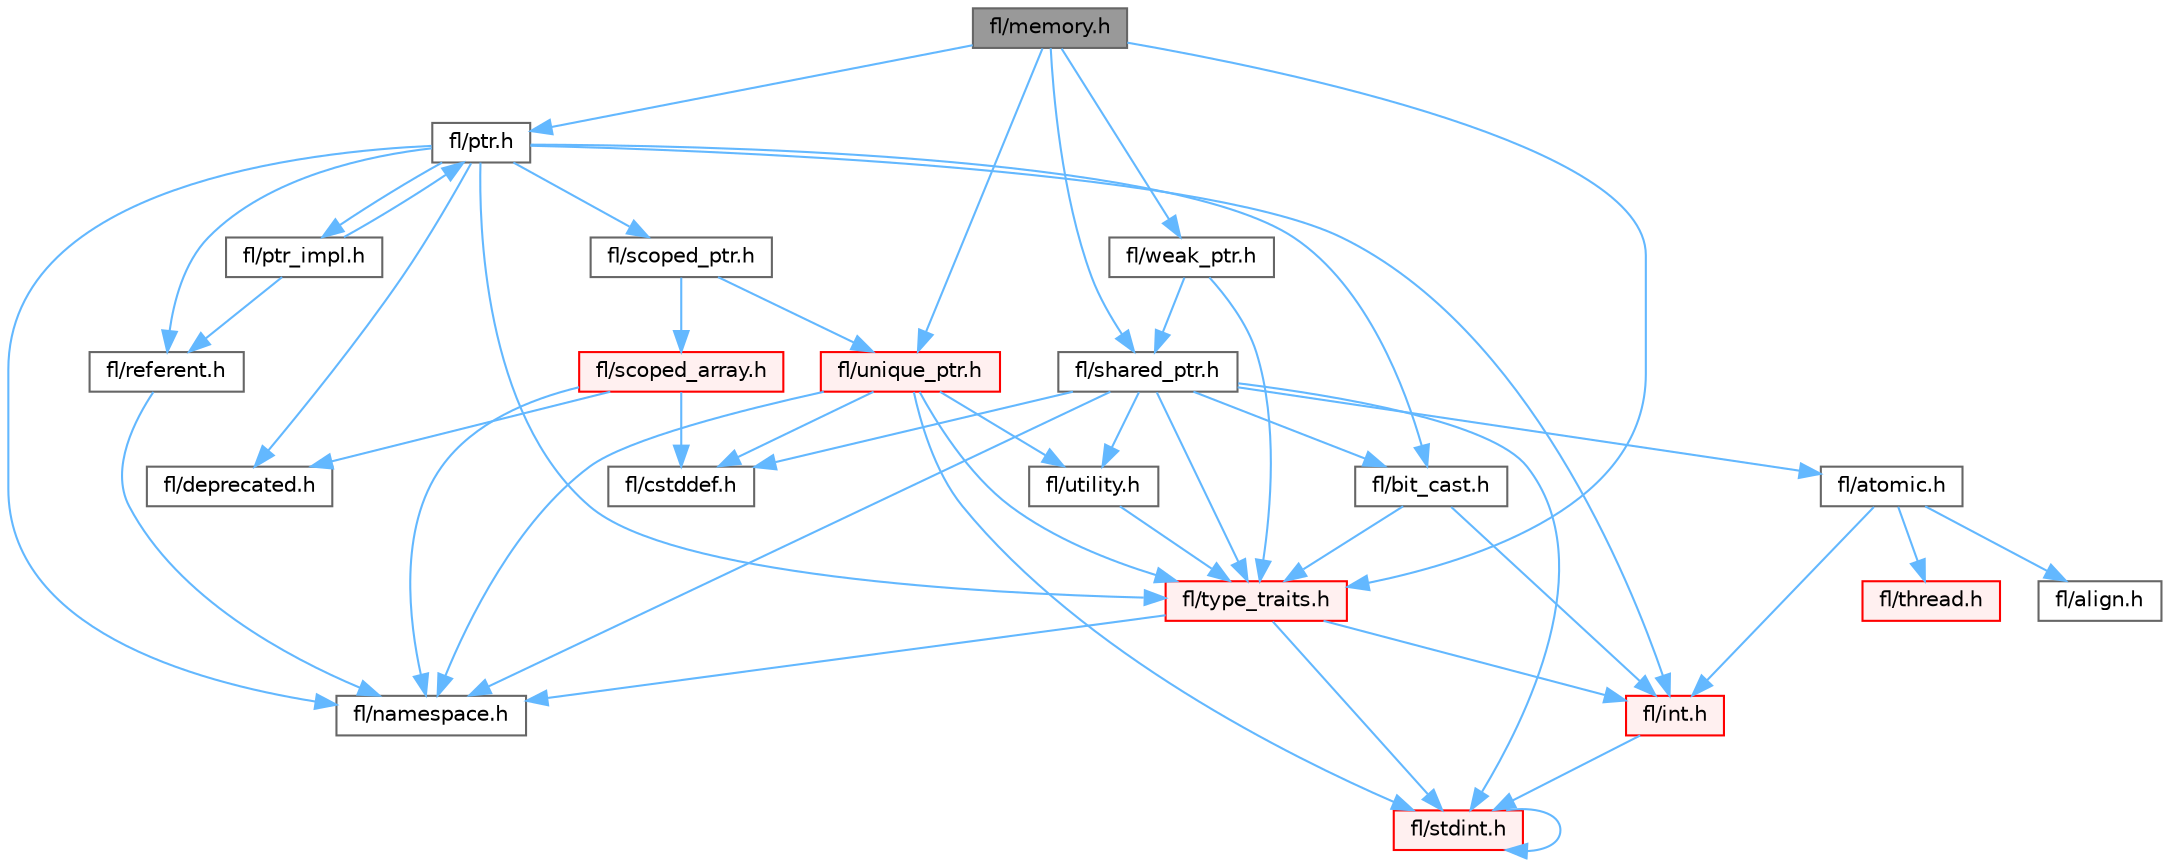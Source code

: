 digraph "fl/memory.h"
{
 // INTERACTIVE_SVG=YES
 // LATEX_PDF_SIZE
  bgcolor="transparent";
  edge [fontname=Helvetica,fontsize=10,labelfontname=Helvetica,labelfontsize=10];
  node [fontname=Helvetica,fontsize=10,shape=box,height=0.2,width=0.4];
  Node1 [id="Node000001",label="fl/memory.h",height=0.2,width=0.4,color="gray40", fillcolor="grey60", style="filled", fontcolor="black",tooltip=" "];
  Node1 -> Node2 [id="edge1_Node000001_Node000002",color="steelblue1",style="solid",tooltip=" "];
  Node2 [id="Node000002",label="fl/ptr.h",height=0.2,width=0.4,color="grey40", fillcolor="white", style="filled",URL="$dd/d98/ptr_8h.html",tooltip=" "];
  Node2 -> Node3 [id="edge2_Node000002_Node000003",color="steelblue1",style="solid",tooltip=" "];
  Node3 [id="Node000003",label="fl/namespace.h",height=0.2,width=0.4,color="grey40", fillcolor="white", style="filled",URL="$df/d2a/namespace_8h.html",tooltip="Implements the FastLED namespace macros."];
  Node2 -> Node4 [id="edge3_Node000002_Node000004",color="steelblue1",style="solid",tooltip=" "];
  Node4 [id="Node000004",label="fl/scoped_ptr.h",height=0.2,width=0.4,color="grey40", fillcolor="white", style="filled",URL="$d0/d44/scoped__ptr_8h.html",tooltip=" "];
  Node4 -> Node5 [id="edge4_Node000004_Node000005",color="steelblue1",style="solid",tooltip=" "];
  Node5 [id="Node000005",label="fl/unique_ptr.h",height=0.2,width=0.4,color="red", fillcolor="#FFF0F0", style="filled",URL="$da/d4b/unique__ptr_8h.html",tooltip=" "];
  Node5 -> Node3 [id="edge5_Node000005_Node000003",color="steelblue1",style="solid",tooltip=" "];
  Node5 -> Node6 [id="edge6_Node000005_Node000006",color="steelblue1",style="solid",tooltip=" "];
  Node6 [id="Node000006",label="fl/type_traits.h",height=0.2,width=0.4,color="red", fillcolor="#FFF0F0", style="filled",URL="$df/d63/type__traits_8h.html",tooltip=" "];
  Node6 -> Node10 [id="edge7_Node000006_Node000010",color="steelblue1",style="solid",tooltip=" "];
  Node10 [id="Node000010",label="fl/stdint.h",height=0.2,width=0.4,color="red", fillcolor="#FFF0F0", style="filled",URL="$df/dd8/stdint_8h.html",tooltip=" "];
  Node10 -> Node10 [id="edge8_Node000010_Node000010",color="steelblue1",style="solid",tooltip=" "];
  Node6 -> Node3 [id="edge9_Node000006_Node000003",color="steelblue1",style="solid",tooltip=" "];
  Node6 -> Node9 [id="edge10_Node000006_Node000009",color="steelblue1",style="solid",tooltip=" "];
  Node9 [id="Node000009",label="fl/int.h",height=0.2,width=0.4,color="red", fillcolor="#FFF0F0", style="filled",URL="$d3/d7e/int_8h.html",tooltip=" "];
  Node9 -> Node10 [id="edge11_Node000009_Node000010",color="steelblue1",style="solid",tooltip=" "];
  Node5 -> Node28 [id="edge12_Node000005_Node000028",color="steelblue1",style="solid",tooltip=" "];
  Node28 [id="Node000028",label="fl/utility.h",height=0.2,width=0.4,color="grey40", fillcolor="white", style="filled",URL="$d5/d47/utility_8h.html",tooltip=" "];
  Node28 -> Node6 [id="edge13_Node000028_Node000006",color="steelblue1",style="solid",tooltip=" "];
  Node5 -> Node10 [id="edge14_Node000005_Node000010",color="steelblue1",style="solid",tooltip=" "];
  Node5 -> Node41 [id="edge15_Node000005_Node000041",color="steelblue1",style="solid",tooltip=" "];
  Node41 [id="Node000041",label="fl/cstddef.h",height=0.2,width=0.4,color="grey40", fillcolor="white", style="filled",URL="$d7/d84/cstddef_8h.html",tooltip=" "];
  Node4 -> Node42 [id="edge16_Node000004_Node000042",color="steelblue1",style="solid",tooltip=" "];
  Node42 [id="Node000042",label="fl/scoped_array.h",height=0.2,width=0.4,color="red", fillcolor="#FFF0F0", style="filled",URL="$dc/d00/scoped__array_8h.html",tooltip=" "];
  Node42 -> Node3 [id="edge17_Node000042_Node000003",color="steelblue1",style="solid",tooltip=" "];
  Node42 -> Node43 [id="edge18_Node000042_Node000043",color="steelblue1",style="solid",tooltip=" "];
  Node43 [id="Node000043",label="fl/deprecated.h",height=0.2,width=0.4,color="grey40", fillcolor="white", style="filled",URL="$d4/dce/deprecated_8h.html",tooltip=" "];
  Node42 -> Node41 [id="edge19_Node000042_Node000041",color="steelblue1",style="solid",tooltip=" "];
  Node2 -> Node6 [id="edge20_Node000002_Node000006",color="steelblue1",style="solid",tooltip=" "];
  Node2 -> Node44 [id="edge21_Node000002_Node000044",color="steelblue1",style="solid",tooltip=" "];
  Node44 [id="Node000044",label="fl/referent.h",height=0.2,width=0.4,color="grey40", fillcolor="white", style="filled",URL="$da/d18/referent_8h.html",tooltip=" "];
  Node44 -> Node3 [id="edge22_Node000044_Node000003",color="steelblue1",style="solid",tooltip=" "];
  Node2 -> Node25 [id="edge23_Node000002_Node000025",color="steelblue1",style="solid",tooltip=" "];
  Node25 [id="Node000025",label="fl/bit_cast.h",height=0.2,width=0.4,color="grey40", fillcolor="white", style="filled",URL="$df/d72/bit__cast_8h.html",tooltip=" "];
  Node25 -> Node6 [id="edge24_Node000025_Node000006",color="steelblue1",style="solid",tooltip=" "];
  Node25 -> Node9 [id="edge25_Node000025_Node000009",color="steelblue1",style="solid",tooltip=" "];
  Node2 -> Node9 [id="edge26_Node000002_Node000009",color="steelblue1",style="solid",tooltip=" "];
  Node2 -> Node43 [id="edge27_Node000002_Node000043",color="steelblue1",style="solid",tooltip=" "];
  Node2 -> Node45 [id="edge28_Node000002_Node000045",color="steelblue1",style="solid",tooltip=" "];
  Node45 [id="Node000045",label="fl/ptr_impl.h",height=0.2,width=0.4,color="grey40", fillcolor="white", style="filled",URL="$d5/d94/ptr__impl_8h.html",tooltip=" "];
  Node45 -> Node2 [id="edge29_Node000045_Node000002",color="steelblue1",style="solid",tooltip=" "];
  Node45 -> Node44 [id="edge30_Node000045_Node000044",color="steelblue1",style="solid",tooltip=" "];
  Node1 -> Node46 [id="edge31_Node000001_Node000046",color="steelblue1",style="solid",tooltip=" "];
  Node46 [id="Node000046",label="fl/shared_ptr.h",height=0.2,width=0.4,color="grey40", fillcolor="white", style="filled",URL="$df/d6a/shared__ptr_8h.html",tooltip=" "];
  Node46 -> Node3 [id="edge32_Node000046_Node000003",color="steelblue1",style="solid",tooltip=" "];
  Node46 -> Node6 [id="edge33_Node000046_Node000006",color="steelblue1",style="solid",tooltip=" "];
  Node46 -> Node28 [id="edge34_Node000046_Node000028",color="steelblue1",style="solid",tooltip=" "];
  Node46 -> Node10 [id="edge35_Node000046_Node000010",color="steelblue1",style="solid",tooltip=" "];
  Node46 -> Node41 [id="edge36_Node000046_Node000041",color="steelblue1",style="solid",tooltip=" "];
  Node46 -> Node25 [id="edge37_Node000046_Node000025",color="steelblue1",style="solid",tooltip=" "];
  Node46 -> Node47 [id="edge38_Node000046_Node000047",color="steelblue1",style="solid",tooltip=" "];
  Node47 [id="Node000047",label="fl/atomic.h",height=0.2,width=0.4,color="grey40", fillcolor="white", style="filled",URL="$dd/d02/atomic_8h.html",tooltip=" "];
  Node47 -> Node48 [id="edge39_Node000047_Node000048",color="steelblue1",style="solid",tooltip=" "];
  Node48 [id="Node000048",label="fl/thread.h",height=0.2,width=0.4,color="red", fillcolor="#FFF0F0", style="filled",URL="$db/dd5/thread_8h.html",tooltip=" "];
  Node47 -> Node9 [id="edge40_Node000047_Node000009",color="steelblue1",style="solid",tooltip=" "];
  Node47 -> Node38 [id="edge41_Node000047_Node000038",color="steelblue1",style="solid",tooltip=" "];
  Node38 [id="Node000038",label="fl/align.h",height=0.2,width=0.4,color="grey40", fillcolor="white", style="filled",URL="$d1/ddf/align_8h.html",tooltip=" "];
  Node1 -> Node49 [id="edge42_Node000001_Node000049",color="steelblue1",style="solid",tooltip=" "];
  Node49 [id="Node000049",label="fl/weak_ptr.h",height=0.2,width=0.4,color="grey40", fillcolor="white", style="filled",URL="$dc/db4/weak__ptr_8h.html",tooltip=" "];
  Node49 -> Node46 [id="edge43_Node000049_Node000046",color="steelblue1",style="solid",tooltip=" "];
  Node49 -> Node6 [id="edge44_Node000049_Node000006",color="steelblue1",style="solid",tooltip=" "];
  Node1 -> Node5 [id="edge45_Node000001_Node000005",color="steelblue1",style="solid",tooltip=" "];
  Node1 -> Node6 [id="edge46_Node000001_Node000006",color="steelblue1",style="solid",tooltip=" "];
}
